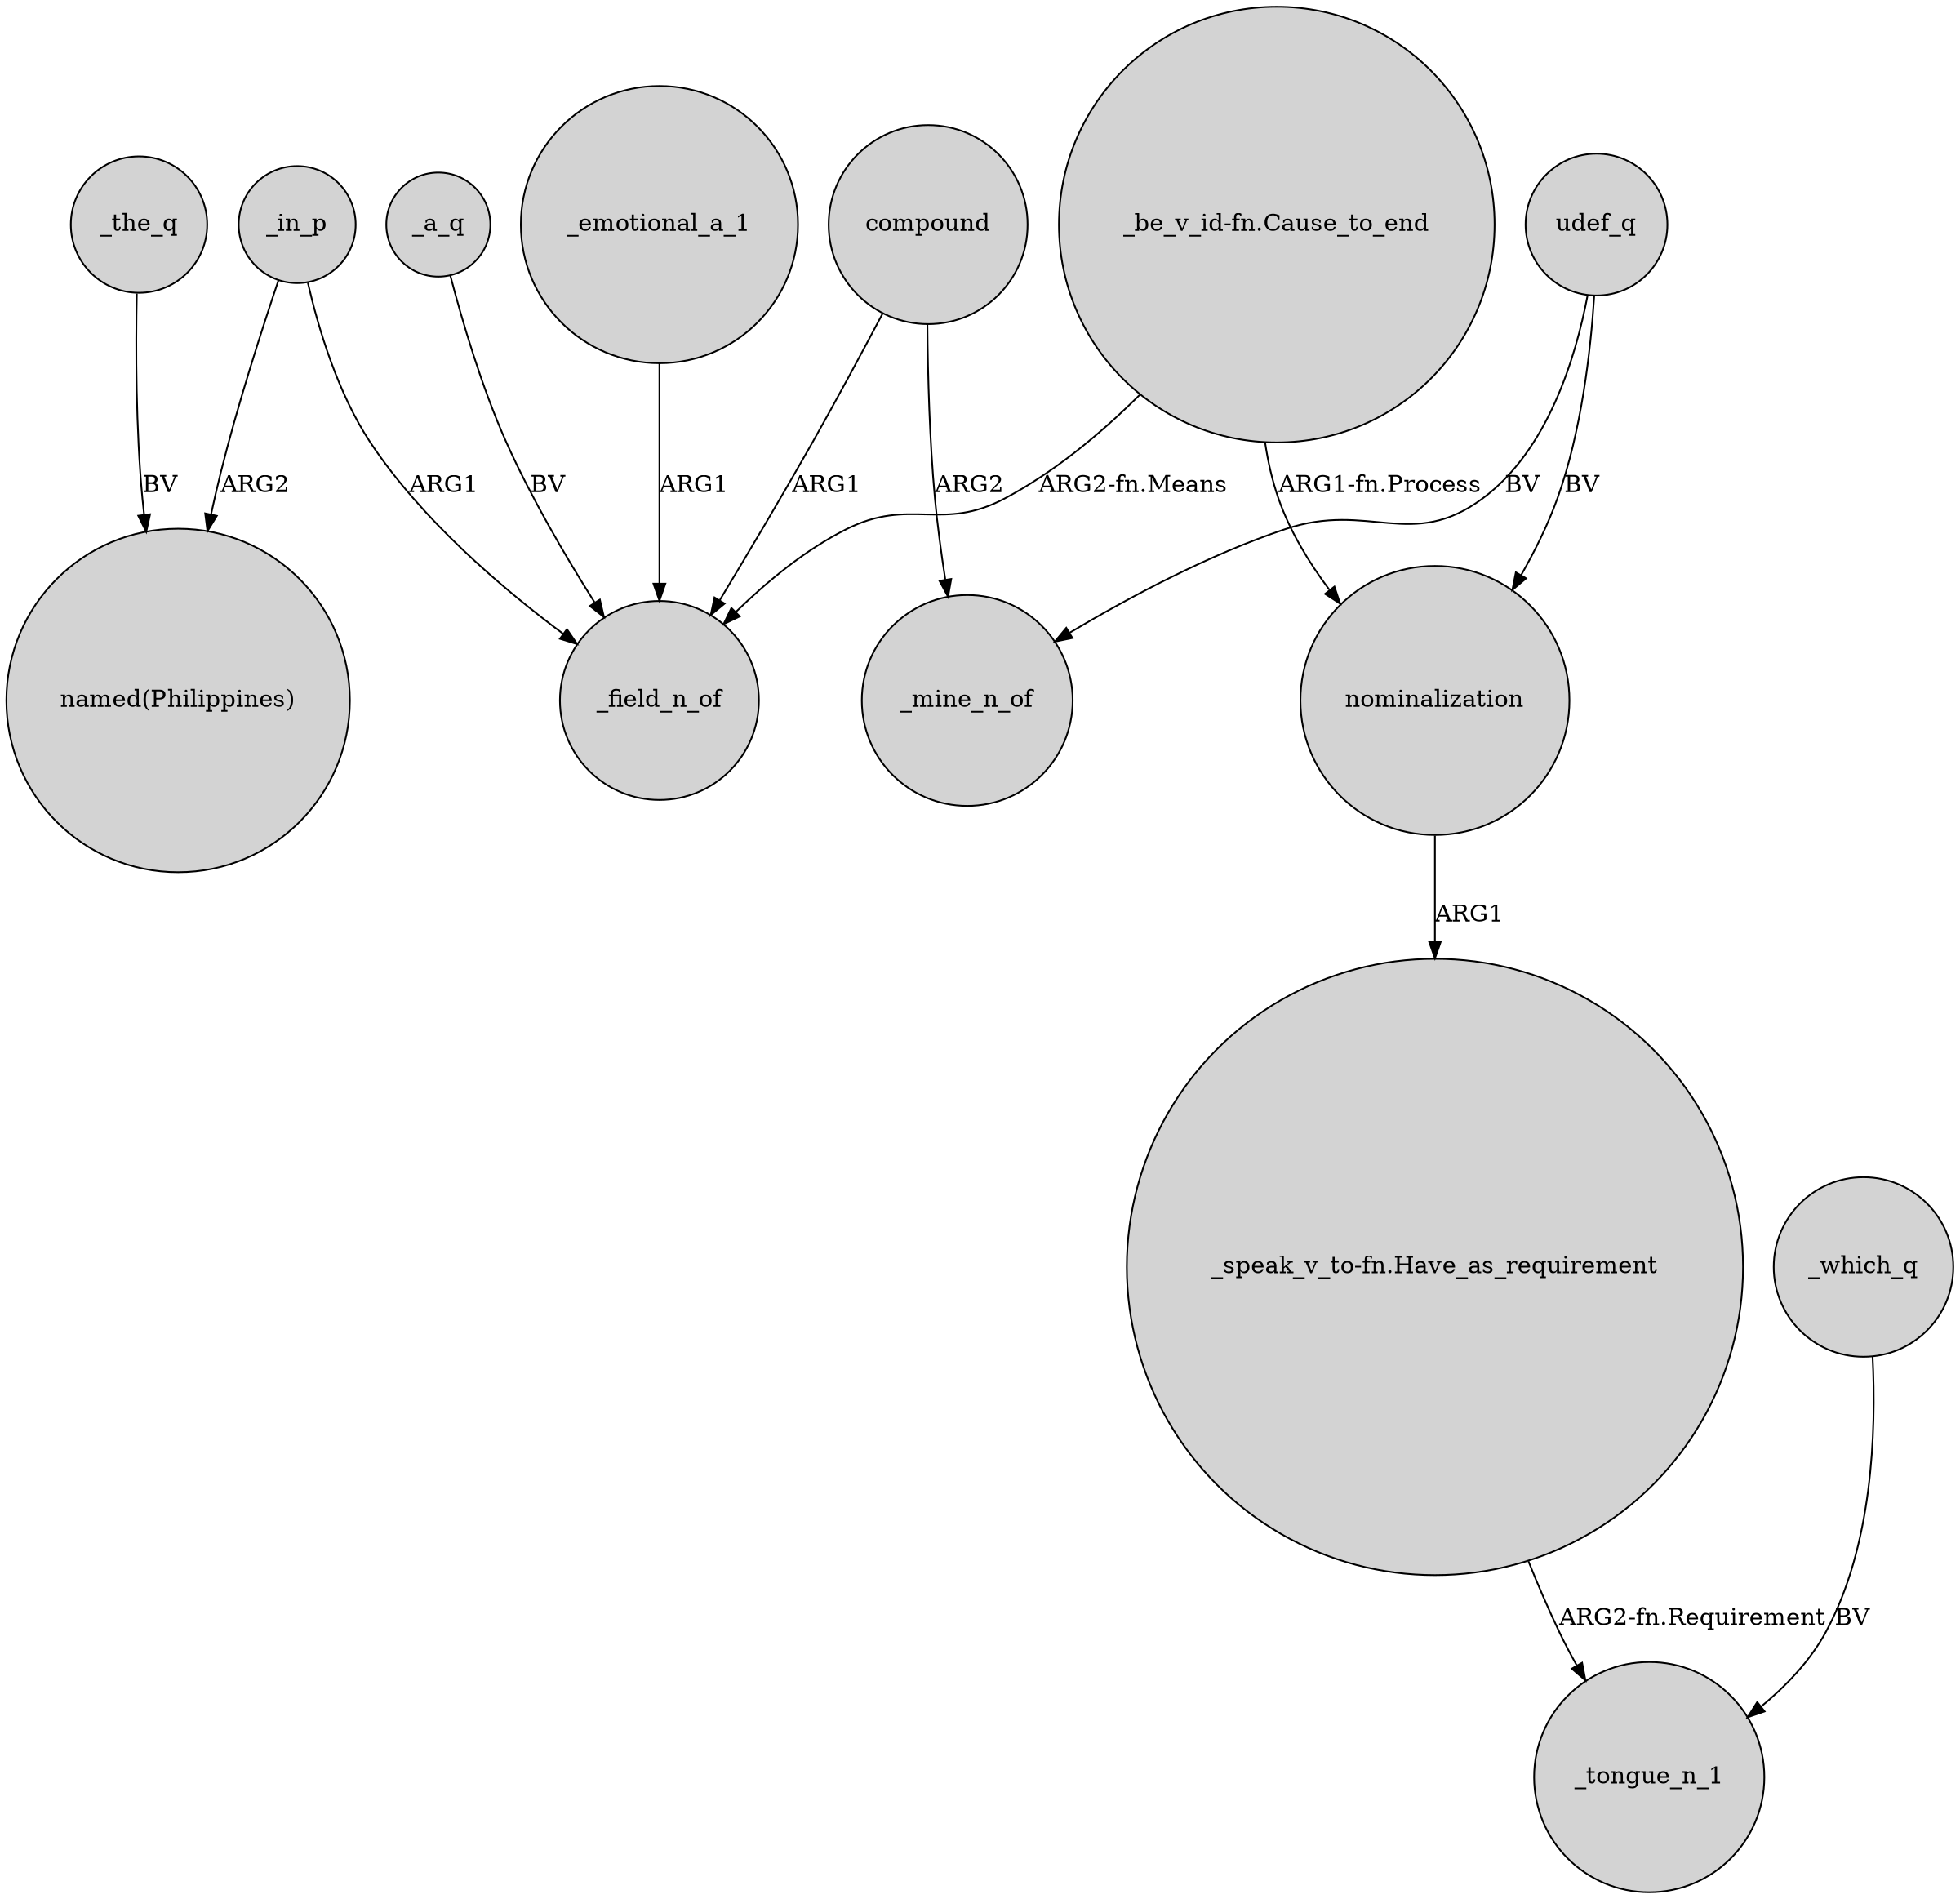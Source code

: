 digraph {
	node [shape=circle style=filled]
	_in_p -> _field_n_of [label=ARG1]
	_a_q -> _field_n_of [label=BV]
	udef_q -> _mine_n_of [label=BV]
	nominalization -> "_speak_v_to-fn.Have_as_requirement" [label=ARG1]
	compound -> _mine_n_of [label=ARG2]
	_emotional_a_1 -> _field_n_of [label=ARG1]
	compound -> _field_n_of [label=ARG1]
	"_be_v_id-fn.Cause_to_end" -> nominalization [label="ARG1-fn.Process"]
	"_speak_v_to-fn.Have_as_requirement" -> _tongue_n_1 [label="ARG2-fn.Requirement"]
	_which_q -> _tongue_n_1 [label=BV]
	_in_p -> "named(Philippines)" [label=ARG2]
	_the_q -> "named(Philippines)" [label=BV]
	"_be_v_id-fn.Cause_to_end" -> _field_n_of [label="ARG2-fn.Means"]
	udef_q -> nominalization [label=BV]
}
